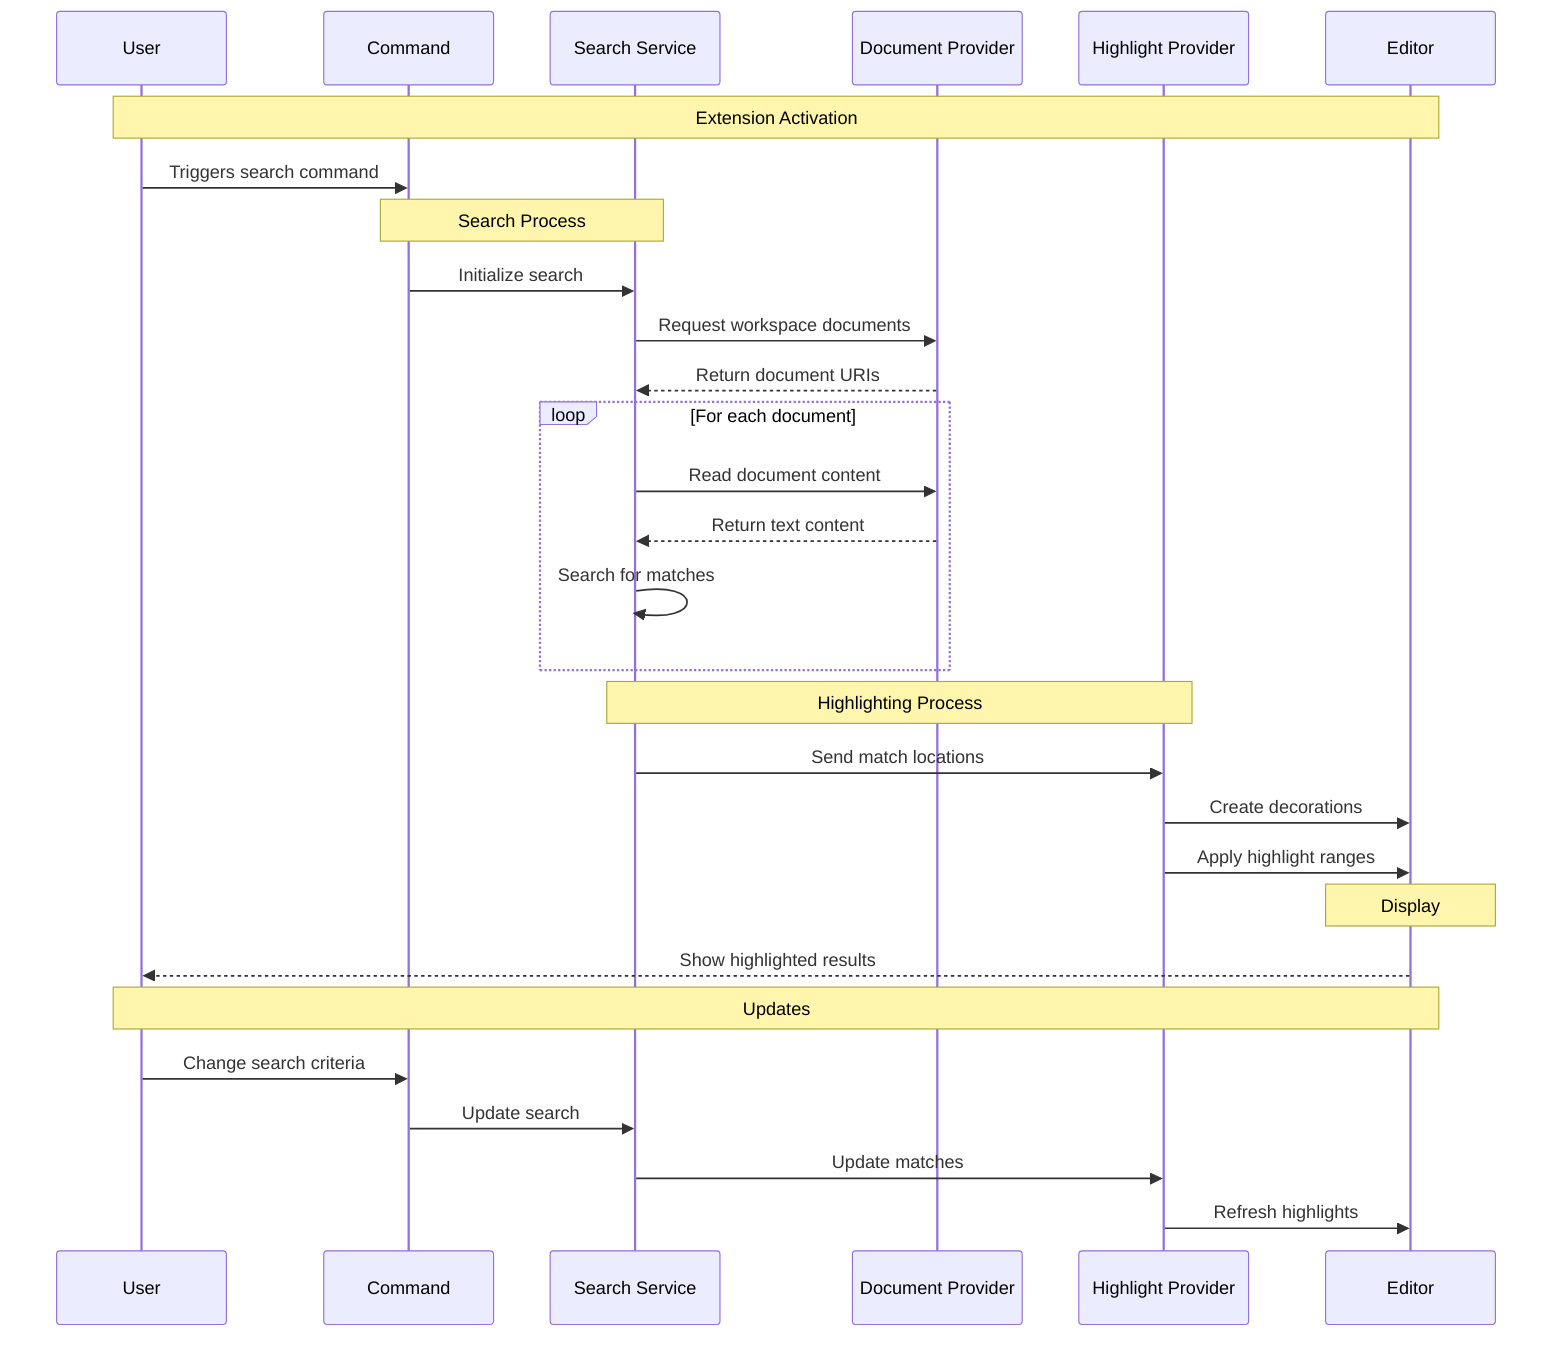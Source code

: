 sequenceDiagram
    participant U as User
    participant C as Command
    participant S as Search Service
    participant D as Document Provider
    participant H as Highlight Provider
    participant E as Editor

    Note over U,E: Extension Activation
    U->>C: Triggers search command
    
    Note over C,S: Search Process
    C->>S: Initialize search
    S->>D: Request workspace documents
    D-->>S: Return document URIs
    
    loop For each document
        S->>D: Read document content
        D-->>S: Return text content
        S->>S: Search for matches
    end
    
    Note over S,H: Highlighting Process
    S->>H: Send match locations
    H->>E: Create decorations
    H->>E: Apply highlight ranges
    
    Note over E: Display
    E-->>U: Show highlighted results
    
    Note over U,E: Updates
    U->>C: Change search criteria
    C->>S: Update search
    S->>H: Update matches
    H->>E: Refresh highlights